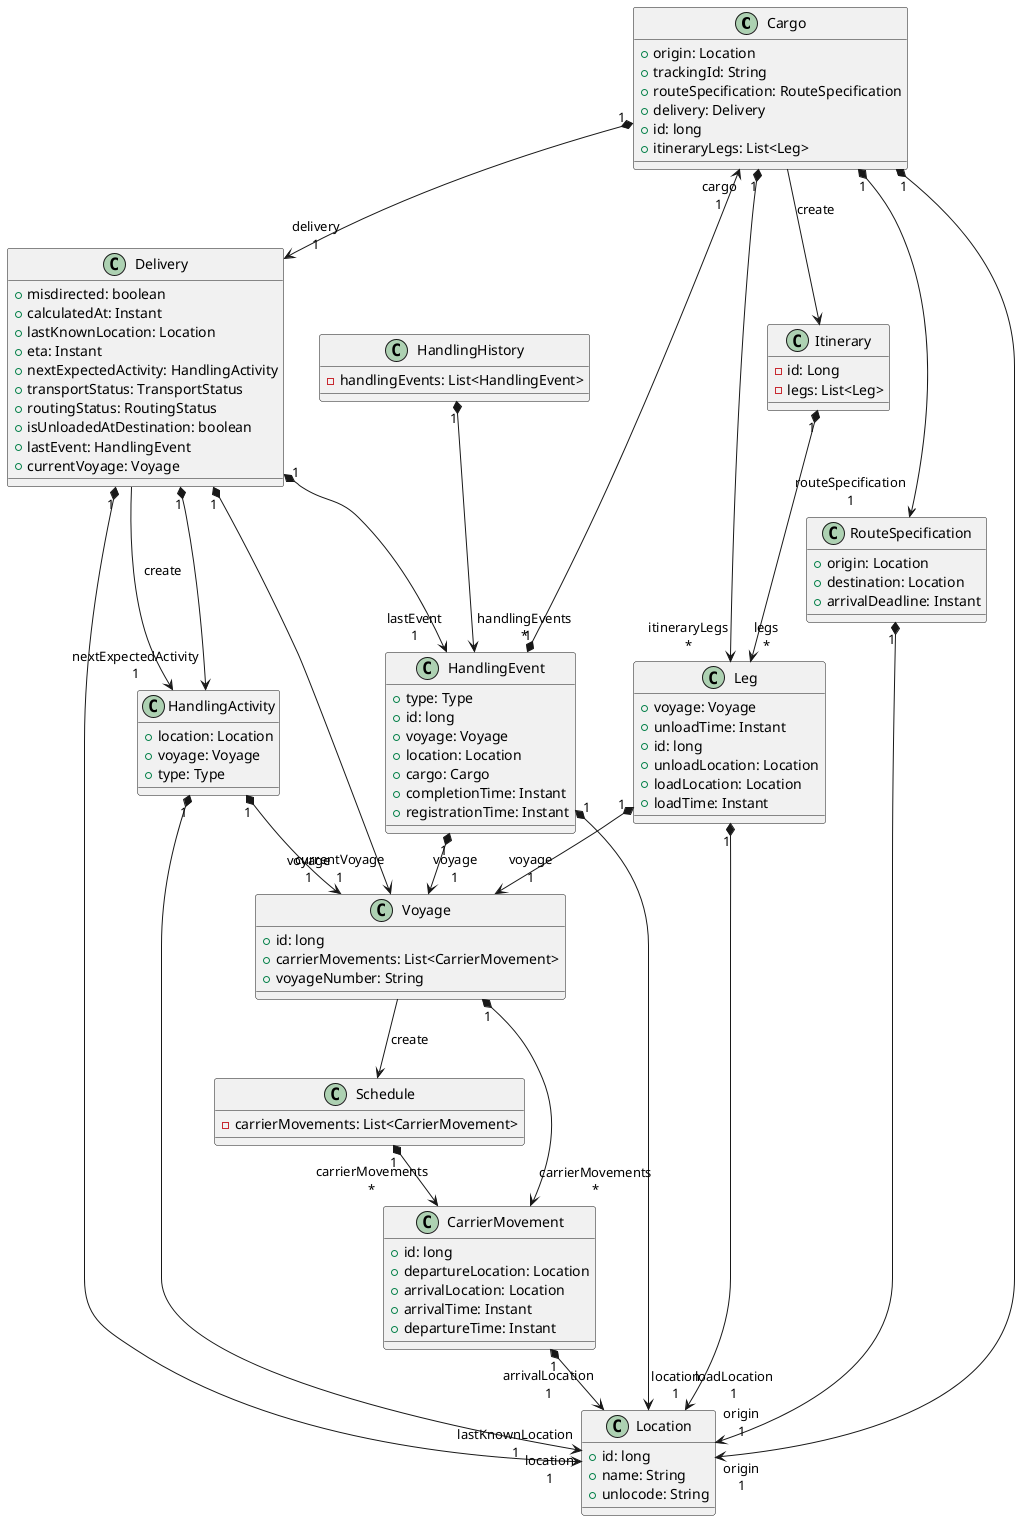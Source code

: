 @startuml

top to bottom direction
'skinparam linetype ortho

class Cargo {
  + origin: Location
  + trackingId: String
  + routeSpecification: RouteSpecification
  + delivery: Delivery
  + id: long
  + itineraryLegs: List<Leg>
}
class CarrierMovement {
  + id: long
  + departureLocation: Location
  + arrivalLocation: Location
  + arrivalTime: Instant
  + departureTime: Instant
}
class Delivery {
  + misdirected: boolean
  + calculatedAt: Instant
  + lastKnownLocation: Location
  + eta: Instant
  + nextExpectedActivity: HandlingActivity
  + transportStatus: TransportStatus
  + routingStatus: RoutingStatus
  + isUnloadedAtDestination: boolean
  + lastEvent: HandlingEvent
  + currentVoyage: Voyage
}
class HandlingActivity {
  + location: Location
  + voyage: Voyage
  + type: Type
}
class HandlingEvent {
  + type: Type
  + id: long
  + voyage: Voyage
  + location: Location
  + cargo: Cargo
  + completionTime: Instant
  + registrationTime: Instant
}
class HandlingHistory {
  - handlingEvents: List<HandlingEvent>
}
class Itinerary {
  - id: Long
  - legs: List<Leg>
}
class Leg {
  + voyage: Voyage
  + unloadTime: Instant
  + id: long
  + unloadLocation: Location
  + loadLocation: Location
  + loadTime: Instant
}
class RouteSpecification {
  + origin: Location
  + destination: Location
  + arrivalDeadline: Instant
}
class Schedule {
  - carrierMovements: List<CarrierMovement>
}

class Location {
  + id: long
  + name: String
  + unlocode: String
}

class Voyage {
  + id: long
  + carrierMovements: List<CarrierMovement>
  + voyageNumber: String
}

Cargo              "1" *--> "delivery\n1" Delivery           
Cargo               -->  Itinerary          : "«create»"
Cargo              "1" *--> "itineraryLegs\n*" Leg                
Cargo              "1" *--> "origin\n1" Location           
Cargo              "1" *--> "routeSpecification\n1" RouteSpecification 
CarrierMovement    "1" *--> "arrivalLocation\n1" Location           
Delivery            -->  HandlingActivity   : "«create»"
Delivery           "1" *--> "nextExpectedActivity\n1" HandlingActivity   
Delivery           "1" *--> "lastEvent\n1" HandlingEvent      
Delivery           "1" *--> "lastKnownLocation\n1" Location           
Delivery           "1" *--> "currentVoyage\n1" Voyage             
HandlingActivity   "1" *--> "location\n1" Location           
HandlingActivity   "1" *--> "voyage\n1" Voyage             
HandlingEvent      "1" *--> "cargo\n1" Cargo              
HandlingEvent      "1" *--> "location\n1" Location           
HandlingEvent      "1" *--> "voyage\n1" Voyage             
HandlingHistory    "1" *--> "handlingEvents\n*" HandlingEvent      
Itinerary          "1" *--> "legs\n*" Leg                
Leg                "1" *--> "loadLocation\n1" Location           
Leg                "1" *--> "voyage\n1" Voyage             
RouteSpecification "1" *--> "origin\n1" Location           
Schedule           "1" *--> "carrierMovements\n*" CarrierMovement    
Voyage             "1" *--> "carrierMovements\n*" CarrierMovement    
Voyage              -->  Schedule           : "«create»"
@enduml
